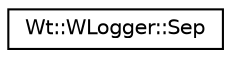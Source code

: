 digraph "Graphical Class Hierarchy"
{
 // LATEX_PDF_SIZE
  edge [fontname="Helvetica",fontsize="10",labelfontname="Helvetica",labelfontsize="10"];
  node [fontname="Helvetica",fontsize="10",shape=record];
  rankdir="LR";
  Node0 [label="Wt::WLogger::Sep",height=0.2,width=0.4,color="black", fillcolor="white", style="filled",URL="$structWt_1_1WLogger_1_1Sep.html",tooltip="Class that indicates a field separator."];
}
